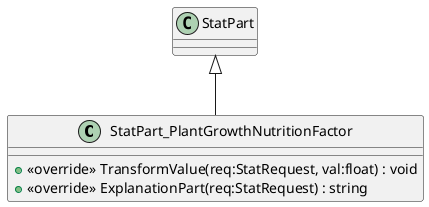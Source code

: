 @startuml
class StatPart_PlantGrowthNutritionFactor {
    + <<override>> TransformValue(req:StatRequest, val:float) : void
    + <<override>> ExplanationPart(req:StatRequest) : string
}
StatPart <|-- StatPart_PlantGrowthNutritionFactor
@enduml
